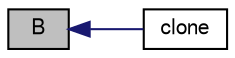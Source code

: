 digraph "B"
{
  bgcolor="transparent";
  edge [fontname="FreeSans",fontsize="10",labelfontname="FreeSans",labelfontsize="10"];
  node [fontname="FreeSans",fontsize="10",shape=record];
  rankdir="LR";
  Node97 [label="B",height=0.2,width=0.4,color="black", fillcolor="grey75", style="filled", fontcolor="black"];
  Node97 -> Node98 [dir="back",color="midnightblue",fontsize="10",style="solid",fontname="FreeSans"];
  Node98 [label="clone",height=0.2,width=0.4,color="black",URL="$a29890.html#af022e70d5b5476192357f6bf43a14f37",tooltip="Construct and return clone. "];
}
